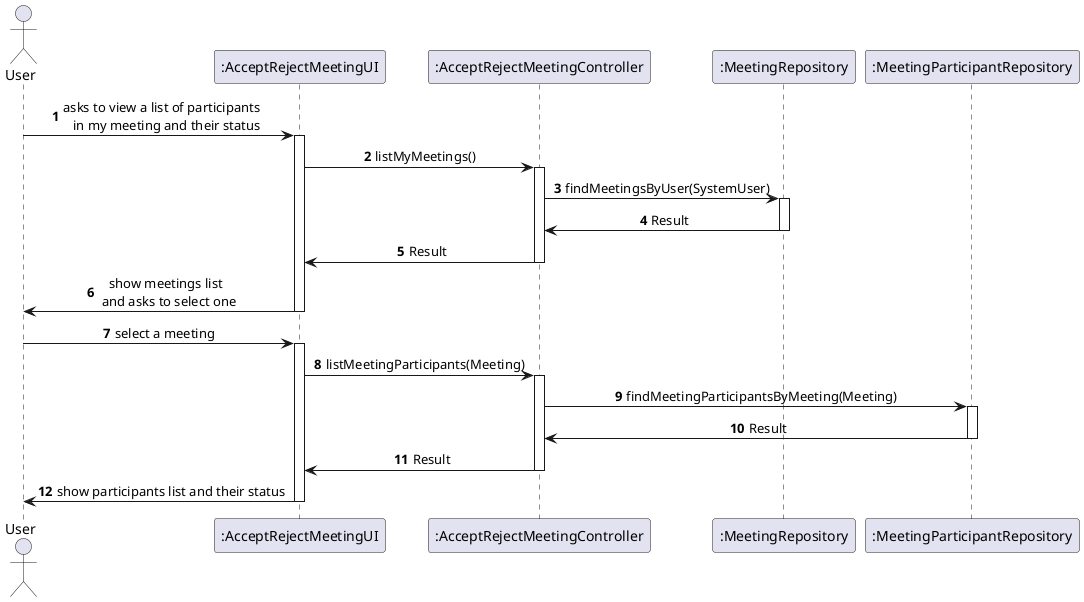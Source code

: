 @startuml

skinparam SequenceMessageAlignment center
autonumber
actor "User" as USER

participant ":AcceptRejectMeetingUI" as UI
participant ":AcceptRejectMeetingController" as CRTL
participant ":MeetingRepository" as REP
participant ":MeetingParticipantRepository" as MP

USER -> UI : asks to view a list of participants  \n in my meeting and their status
activate UI
UI -> CRTL : listMyMeetings()
activate CRTL
CRTL -> REP: findMeetingsByUser(SystemUser)
activate REP
REP -> CRTL : Result
deactivate REP
CRTL -> UI : Result
deactivate CRTL
UI -> USER : show meetings list \n and asks to select one
deactivate UI
USER -> UI : select a meeting
activate UI
UI -> CRTL : listMeetingParticipants(Meeting)
activate CRTL
CRTL -> MP : findMeetingParticipantsByMeeting(Meeting)
activate MP
MP -> CRTL : Result
deactivate MP
CRTL -> UI : Result
deactivate CRTL
UI -> USER : show participants list and their status
deactivate UI

@enduml
